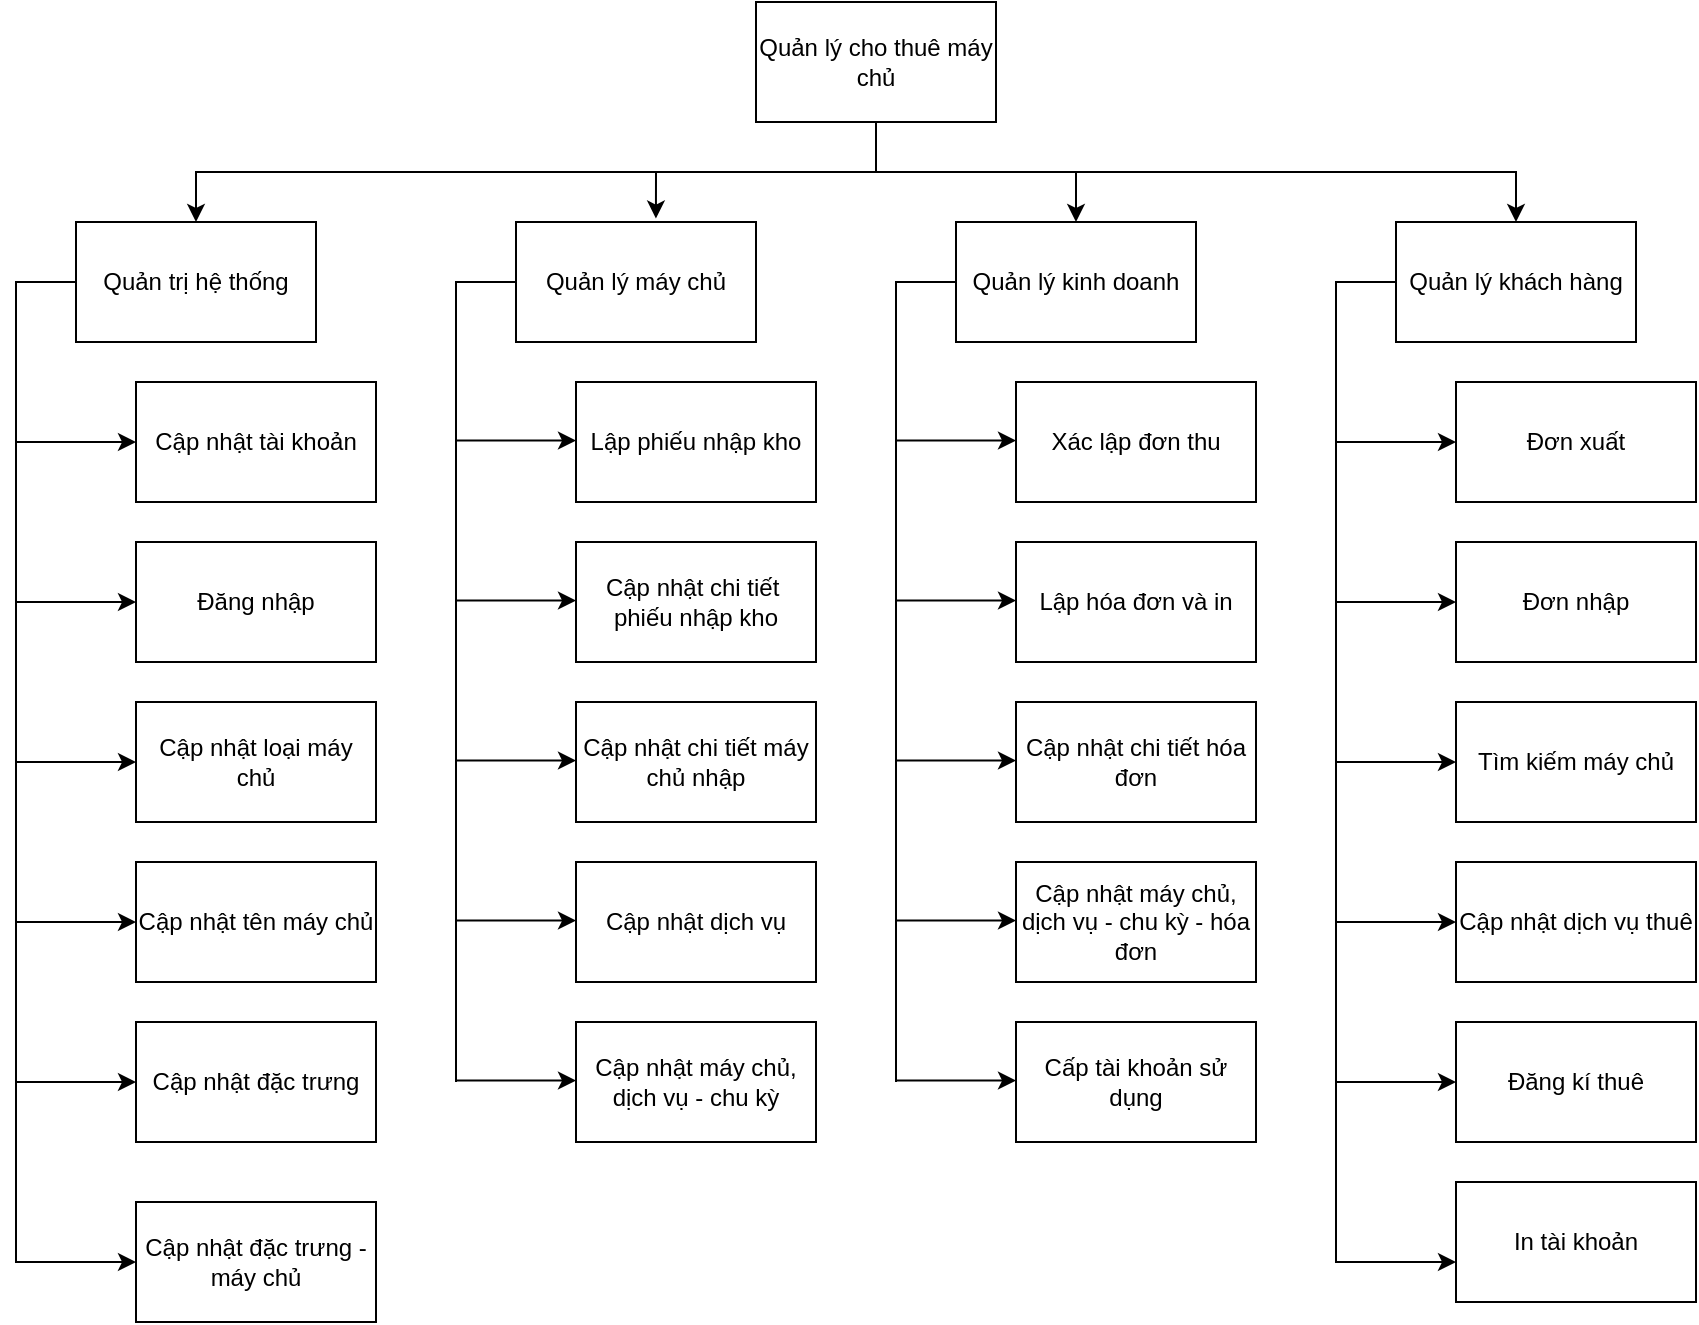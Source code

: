 <mxfile version="22.0.0" type="github">
  <diagram name="Page-1" id="_L53pu-eKjSUzyPY_FYC">
    <mxGraphModel dx="1012" dy="494" grid="1" gridSize="10" guides="1" tooltips="1" connect="1" arrows="1" fold="1" page="1" pageScale="1" pageWidth="850" pageHeight="1100" math="0" shadow="0">
      <root>
        <mxCell id="0" />
        <mxCell id="1" parent="0" />
        <mxCell id="0lqGQbvRG_3BoC6F8_CW-32" style="edgeStyle=orthogonalEdgeStyle;rounded=0;orthogonalLoop=1;jettySize=auto;html=1;entryX=0.5;entryY=0;entryDx=0;entryDy=0;" parent="1" source="0lqGQbvRG_3BoC6F8_CW-1" target="0lqGQbvRG_3BoC6F8_CW-16" edge="1">
          <mxGeometry relative="1" as="geometry" />
        </mxCell>
        <mxCell id="0lqGQbvRG_3BoC6F8_CW-34" style="edgeStyle=orthogonalEdgeStyle;rounded=0;orthogonalLoop=1;jettySize=auto;html=1;exitX=0.5;exitY=1;exitDx=0;exitDy=0;" parent="1" source="0lqGQbvRG_3BoC6F8_CW-1" target="0lqGQbvRG_3BoC6F8_CW-18" edge="1">
          <mxGeometry relative="1" as="geometry" />
        </mxCell>
        <mxCell id="0lqGQbvRG_3BoC6F8_CW-39" style="edgeStyle=orthogonalEdgeStyle;rounded=0;orthogonalLoop=1;jettySize=auto;html=1;exitX=0.5;exitY=1;exitDx=0;exitDy=0;" parent="1" source="0lqGQbvRG_3BoC6F8_CW-1" target="0lqGQbvRG_3BoC6F8_CW-2" edge="1">
          <mxGeometry relative="1" as="geometry" />
        </mxCell>
        <mxCell id="0lqGQbvRG_3BoC6F8_CW-1" value="Quản lý cho thuê máy chủ" style="rounded=0;whiteSpace=wrap;html=1;" parent="1" vertex="1">
          <mxGeometry x="380" y="490" width="120" height="60" as="geometry" />
        </mxCell>
        <mxCell id="0lqGQbvRG_3BoC6F8_CW-40" style="edgeStyle=orthogonalEdgeStyle;rounded=0;orthogonalLoop=1;jettySize=auto;html=1;entryX=0;entryY=0.5;entryDx=0;entryDy=0;" parent="1" source="0lqGQbvRG_3BoC6F8_CW-2" target="0lqGQbvRG_3BoC6F8_CW-8" edge="1">
          <mxGeometry relative="1" as="geometry">
            <mxPoint x="20" y="1110" as="targetPoint" />
            <Array as="points">
              <mxPoint x="10" y="630" />
              <mxPoint x="10" y="1120" />
            </Array>
          </mxGeometry>
        </mxCell>
        <mxCell id="0lqGQbvRG_3BoC6F8_CW-2" value="Quản trị hệ thống" style="rounded=0;whiteSpace=wrap;html=1;" parent="1" vertex="1">
          <mxGeometry x="40" y="600" width="120" height="60" as="geometry" />
        </mxCell>
        <mxCell id="0lqGQbvRG_3BoC6F8_CW-3" value="Cập nhật tài khoản" style="rounded=0;whiteSpace=wrap;html=1;" parent="1" vertex="1">
          <mxGeometry x="70" y="680" width="120" height="60" as="geometry" />
        </mxCell>
        <mxCell id="0lqGQbvRG_3BoC6F8_CW-4" value="Đăng nhập" style="rounded=0;whiteSpace=wrap;html=1;" parent="1" vertex="1">
          <mxGeometry x="70" y="760" width="120" height="60" as="geometry" />
        </mxCell>
        <mxCell id="0lqGQbvRG_3BoC6F8_CW-5" value="Cập nhật loại máy chủ" style="rounded=0;whiteSpace=wrap;html=1;" parent="1" vertex="1">
          <mxGeometry x="70" y="840" width="120" height="60" as="geometry" />
        </mxCell>
        <mxCell id="0lqGQbvRG_3BoC6F8_CW-6" value="Cập nhật tên máy chủ" style="rounded=0;whiteSpace=wrap;html=1;" parent="1" vertex="1">
          <mxGeometry x="70" y="920" width="120" height="60" as="geometry" />
        </mxCell>
        <mxCell id="0lqGQbvRG_3BoC6F8_CW-7" value="Cập nhật đặc trưng" style="rounded=0;whiteSpace=wrap;html=1;" parent="1" vertex="1">
          <mxGeometry x="70" y="1000" width="120" height="60" as="geometry" />
        </mxCell>
        <mxCell id="0lqGQbvRG_3BoC6F8_CW-8" value="Cập nhật đặc trưng - máy chủ" style="rounded=0;whiteSpace=wrap;html=1;" parent="1" vertex="1">
          <mxGeometry x="70" y="1090" width="120" height="60" as="geometry" />
        </mxCell>
        <mxCell id="0lqGQbvRG_3BoC6F8_CW-9" value="Quản lý máy chủ" style="rounded=0;whiteSpace=wrap;html=1;" parent="1" vertex="1">
          <mxGeometry x="260" y="600" width="120" height="60" as="geometry" />
        </mxCell>
        <mxCell id="0lqGQbvRG_3BoC6F8_CW-10" value="Lập phiếu nhập kho" style="rounded=0;whiteSpace=wrap;html=1;" parent="1" vertex="1">
          <mxGeometry x="290" y="680" width="120" height="60" as="geometry" />
        </mxCell>
        <mxCell id="0lqGQbvRG_3BoC6F8_CW-11" value="Cập nhật chi tiết&amp;nbsp; phiếu nhập kho" style="rounded=0;whiteSpace=wrap;html=1;" parent="1" vertex="1">
          <mxGeometry x="290" y="760" width="120" height="60" as="geometry" />
        </mxCell>
        <mxCell id="0lqGQbvRG_3BoC6F8_CW-12" value="Cập nhật chi tiết máy chủ nhập" style="rounded=0;whiteSpace=wrap;html=1;" parent="1" vertex="1">
          <mxGeometry x="290" y="840" width="120" height="60" as="geometry" />
        </mxCell>
        <mxCell id="0lqGQbvRG_3BoC6F8_CW-13" value="Cập nhật dịch vụ" style="rounded=0;whiteSpace=wrap;html=1;" parent="1" vertex="1">
          <mxGeometry x="290" y="920" width="120" height="60" as="geometry" />
        </mxCell>
        <mxCell id="0lqGQbvRG_3BoC6F8_CW-14" value="Cập nhật máy chủ, dịch vụ - chu kỳ" style="rounded=0;whiteSpace=wrap;html=1;" parent="1" vertex="1">
          <mxGeometry x="290" y="1000" width="120" height="60" as="geometry" />
        </mxCell>
        <mxCell id="0lqGQbvRG_3BoC6F8_CW-16" value="Quản lý kinh doanh" style="rounded=0;whiteSpace=wrap;html=1;" parent="1" vertex="1">
          <mxGeometry x="480" y="600" width="120" height="60" as="geometry" />
        </mxCell>
        <mxCell id="0lqGQbvRG_3BoC6F8_CW-17" value="Xác lập đơn thu" style="rounded=0;whiteSpace=wrap;html=1;" parent="1" vertex="1">
          <mxGeometry x="510" y="680" width="120" height="60" as="geometry" />
        </mxCell>
        <mxCell id="0lqGQbvRG_3BoC6F8_CW-18" value="Quản lý khách hàng" style="rounded=0;whiteSpace=wrap;html=1;" parent="1" vertex="1">
          <mxGeometry x="700" y="600" width="120" height="60" as="geometry" />
        </mxCell>
        <mxCell id="0lqGQbvRG_3BoC6F8_CW-19" value="Đơn xuất" style="rounded=0;whiteSpace=wrap;html=1;" parent="1" vertex="1">
          <mxGeometry x="730" y="680" width="120" height="60" as="geometry" />
        </mxCell>
        <mxCell id="0lqGQbvRG_3BoC6F8_CW-20" value="Đơn nhập" style="rounded=0;whiteSpace=wrap;html=1;" parent="1" vertex="1">
          <mxGeometry x="730" y="760" width="120" height="60" as="geometry" />
        </mxCell>
        <mxCell id="0lqGQbvRG_3BoC6F8_CW-21" value="Tìm kiếm máy chủ" style="rounded=0;whiteSpace=wrap;html=1;" parent="1" vertex="1">
          <mxGeometry x="730" y="840" width="120" height="60" as="geometry" />
        </mxCell>
        <mxCell id="0lqGQbvRG_3BoC6F8_CW-22" value="Cập nhật dịch vụ thuê" style="rounded=0;whiteSpace=wrap;html=1;" parent="1" vertex="1">
          <mxGeometry x="730" y="920" width="120" height="60" as="geometry" />
        </mxCell>
        <mxCell id="0lqGQbvRG_3BoC6F8_CW-23" value="Đăng kí thuê" style="rounded=0;whiteSpace=wrap;html=1;" parent="1" vertex="1">
          <mxGeometry x="730" y="1000" width="120" height="60" as="geometry" />
        </mxCell>
        <mxCell id="0lqGQbvRG_3BoC6F8_CW-24" value="In tài khoản" style="rounded=0;whiteSpace=wrap;html=1;" parent="1" vertex="1">
          <mxGeometry x="730" y="1080" width="120" height="60" as="geometry" />
        </mxCell>
        <mxCell id="0lqGQbvRG_3BoC6F8_CW-25" value="Lập hóa đơn và in" style="rounded=0;whiteSpace=wrap;html=1;" parent="1" vertex="1">
          <mxGeometry x="510" y="760" width="120" height="60" as="geometry" />
        </mxCell>
        <mxCell id="0lqGQbvRG_3BoC6F8_CW-26" value="Cập nhật chi tiết hóa đơn" style="rounded=0;whiteSpace=wrap;html=1;" parent="1" vertex="1">
          <mxGeometry x="510" y="840" width="120" height="60" as="geometry" />
        </mxCell>
        <mxCell id="0lqGQbvRG_3BoC6F8_CW-27" value="Cập nhật máy chủ, dịch vụ - chu kỳ - hóa đơn" style="rounded=0;whiteSpace=wrap;html=1;" parent="1" vertex="1">
          <mxGeometry x="510" y="920" width="120" height="60" as="geometry" />
        </mxCell>
        <mxCell id="0lqGQbvRG_3BoC6F8_CW-28" value="Cấp tài khoản sử dụng" style="rounded=0;whiteSpace=wrap;html=1;" parent="1" vertex="1">
          <mxGeometry x="510" y="1000" width="120" height="60" as="geometry" />
        </mxCell>
        <mxCell id="0lqGQbvRG_3BoC6F8_CW-30" style="edgeStyle=orthogonalEdgeStyle;rounded=0;orthogonalLoop=1;jettySize=auto;html=1;entryX=0.583;entryY=-0.029;entryDx=0;entryDy=0;entryPerimeter=0;" parent="1" source="0lqGQbvRG_3BoC6F8_CW-1" target="0lqGQbvRG_3BoC6F8_CW-9" edge="1">
          <mxGeometry relative="1" as="geometry" />
        </mxCell>
        <mxCell id="0lqGQbvRG_3BoC6F8_CW-42" value="" style="endArrow=classic;html=1;rounded=0;entryX=0;entryY=0.5;entryDx=0;entryDy=0;" parent="1" target="0lqGQbvRG_3BoC6F8_CW-3" edge="1">
          <mxGeometry width="50" height="50" relative="1" as="geometry">
            <mxPoint x="10" y="710" as="sourcePoint" />
            <mxPoint x="60" y="690" as="targetPoint" />
          </mxGeometry>
        </mxCell>
        <mxCell id="0lqGQbvRG_3BoC6F8_CW-43" value="" style="endArrow=classic;html=1;rounded=0;" parent="1" edge="1">
          <mxGeometry width="50" height="50" relative="1" as="geometry">
            <mxPoint x="10" y="790" as="sourcePoint" />
            <mxPoint x="70" y="790" as="targetPoint" />
          </mxGeometry>
        </mxCell>
        <mxCell id="0lqGQbvRG_3BoC6F8_CW-44" value="" style="endArrow=classic;html=1;rounded=0;entryX=0;entryY=0.5;entryDx=0;entryDy=0;" parent="1" target="0lqGQbvRG_3BoC6F8_CW-5" edge="1">
          <mxGeometry width="50" height="50" relative="1" as="geometry">
            <mxPoint x="10" y="870" as="sourcePoint" />
            <mxPoint x="80" y="800" as="targetPoint" />
          </mxGeometry>
        </mxCell>
        <mxCell id="0lqGQbvRG_3BoC6F8_CW-45" value="" style="endArrow=classic;html=1;rounded=0;entryX=0;entryY=0.5;entryDx=0;entryDy=0;" parent="1" target="0lqGQbvRG_3BoC6F8_CW-6" edge="1">
          <mxGeometry width="50" height="50" relative="1" as="geometry">
            <mxPoint x="10" y="950" as="sourcePoint" />
            <mxPoint x="60" y="920" as="targetPoint" />
          </mxGeometry>
        </mxCell>
        <mxCell id="0lqGQbvRG_3BoC6F8_CW-46" value="" style="endArrow=classic;html=1;rounded=0;" parent="1" edge="1">
          <mxGeometry width="50" height="50" relative="1" as="geometry">
            <mxPoint x="10" y="1030" as="sourcePoint" />
            <mxPoint x="70" y="1030" as="targetPoint" />
          </mxGeometry>
        </mxCell>
        <mxCell id="0lqGQbvRG_3BoC6F8_CW-47" value="" style="endArrow=classic;html=1;rounded=0;entryX=0;entryY=0.5;entryDx=0;entryDy=0;" parent="1" edge="1">
          <mxGeometry width="50" height="50" relative="1" as="geometry">
            <mxPoint x="230" y="709.29" as="sourcePoint" />
            <mxPoint x="290" y="709.29" as="targetPoint" />
          </mxGeometry>
        </mxCell>
        <mxCell id="0lqGQbvRG_3BoC6F8_CW-48" value="" style="endArrow=classic;html=1;rounded=0;" parent="1" edge="1">
          <mxGeometry width="50" height="50" relative="1" as="geometry">
            <mxPoint x="230" y="789.29" as="sourcePoint" />
            <mxPoint x="290" y="789.29" as="targetPoint" />
          </mxGeometry>
        </mxCell>
        <mxCell id="0lqGQbvRG_3BoC6F8_CW-49" value="" style="endArrow=classic;html=1;rounded=0;entryX=0;entryY=0.5;entryDx=0;entryDy=0;" parent="1" edge="1">
          <mxGeometry width="50" height="50" relative="1" as="geometry">
            <mxPoint x="230" y="869.29" as="sourcePoint" />
            <mxPoint x="290" y="869.29" as="targetPoint" />
          </mxGeometry>
        </mxCell>
        <mxCell id="0lqGQbvRG_3BoC6F8_CW-50" value="" style="endArrow=classic;html=1;rounded=0;entryX=0;entryY=0.5;entryDx=0;entryDy=0;" parent="1" edge="1">
          <mxGeometry width="50" height="50" relative="1" as="geometry">
            <mxPoint x="230" y="949.29" as="sourcePoint" />
            <mxPoint x="290" y="949.29" as="targetPoint" />
          </mxGeometry>
        </mxCell>
        <mxCell id="0lqGQbvRG_3BoC6F8_CW-51" value="" style="endArrow=classic;html=1;rounded=0;" parent="1" edge="1">
          <mxGeometry width="50" height="50" relative="1" as="geometry">
            <mxPoint x="230" y="1029.29" as="sourcePoint" />
            <mxPoint x="290" y="1029.29" as="targetPoint" />
          </mxGeometry>
        </mxCell>
        <mxCell id="0lqGQbvRG_3BoC6F8_CW-55" value="" style="endArrow=none;html=1;rounded=0;" parent="1" edge="1">
          <mxGeometry width="50" height="50" relative="1" as="geometry">
            <mxPoint x="230" y="1030" as="sourcePoint" />
            <mxPoint x="260" y="630" as="targetPoint" />
            <Array as="points">
              <mxPoint x="230" y="630" />
            </Array>
          </mxGeometry>
        </mxCell>
        <mxCell id="0lqGQbvRG_3BoC6F8_CW-62" value="" style="endArrow=classic;html=1;rounded=0;entryX=0;entryY=0.5;entryDx=0;entryDy=0;" parent="1" edge="1">
          <mxGeometry width="50" height="50" relative="1" as="geometry">
            <mxPoint x="450" y="709.29" as="sourcePoint" />
            <mxPoint x="510" y="709.29" as="targetPoint" />
          </mxGeometry>
        </mxCell>
        <mxCell id="0lqGQbvRG_3BoC6F8_CW-63" value="" style="endArrow=classic;html=1;rounded=0;" parent="1" edge="1">
          <mxGeometry width="50" height="50" relative="1" as="geometry">
            <mxPoint x="450" y="789.29" as="sourcePoint" />
            <mxPoint x="510" y="789.29" as="targetPoint" />
          </mxGeometry>
        </mxCell>
        <mxCell id="0lqGQbvRG_3BoC6F8_CW-64" value="" style="endArrow=classic;html=1;rounded=0;entryX=0;entryY=0.5;entryDx=0;entryDy=0;" parent="1" edge="1">
          <mxGeometry width="50" height="50" relative="1" as="geometry">
            <mxPoint x="450" y="869.29" as="sourcePoint" />
            <mxPoint x="510" y="869.29" as="targetPoint" />
          </mxGeometry>
        </mxCell>
        <mxCell id="0lqGQbvRG_3BoC6F8_CW-65" value="" style="endArrow=classic;html=1;rounded=0;entryX=0;entryY=0.5;entryDx=0;entryDy=0;" parent="1" edge="1">
          <mxGeometry width="50" height="50" relative="1" as="geometry">
            <mxPoint x="450" y="949.29" as="sourcePoint" />
            <mxPoint x="510" y="949.29" as="targetPoint" />
          </mxGeometry>
        </mxCell>
        <mxCell id="0lqGQbvRG_3BoC6F8_CW-66" value="" style="endArrow=classic;html=1;rounded=0;" parent="1" edge="1">
          <mxGeometry width="50" height="50" relative="1" as="geometry">
            <mxPoint x="450" y="1029.29" as="sourcePoint" />
            <mxPoint x="510" y="1029.29" as="targetPoint" />
          </mxGeometry>
        </mxCell>
        <mxCell id="0lqGQbvRG_3BoC6F8_CW-67" value="" style="endArrow=none;html=1;rounded=0;" parent="1" edge="1">
          <mxGeometry width="50" height="50" relative="1" as="geometry">
            <mxPoint x="450" y="1030" as="sourcePoint" />
            <mxPoint x="480" y="630" as="targetPoint" />
            <Array as="points">
              <mxPoint x="450" y="630" />
            </Array>
          </mxGeometry>
        </mxCell>
        <mxCell id="0lqGQbvRG_3BoC6F8_CW-68" style="edgeStyle=orthogonalEdgeStyle;rounded=0;orthogonalLoop=1;jettySize=auto;html=1;entryX=0;entryY=0.5;entryDx=0;entryDy=0;" parent="1" edge="1">
          <mxGeometry relative="1" as="geometry">
            <mxPoint x="730" y="1120" as="targetPoint" />
            <mxPoint x="700" y="630" as="sourcePoint" />
            <Array as="points">
              <mxPoint x="670" y="630" />
              <mxPoint x="670" y="1120" />
            </Array>
          </mxGeometry>
        </mxCell>
        <mxCell id="0lqGQbvRG_3BoC6F8_CW-69" value="" style="endArrow=classic;html=1;rounded=0;entryX=0;entryY=0.5;entryDx=0;entryDy=0;" parent="1" edge="1">
          <mxGeometry width="50" height="50" relative="1" as="geometry">
            <mxPoint x="670" y="710" as="sourcePoint" />
            <mxPoint x="730" y="710" as="targetPoint" />
          </mxGeometry>
        </mxCell>
        <mxCell id="0lqGQbvRG_3BoC6F8_CW-70" value="" style="endArrow=classic;html=1;rounded=0;" parent="1" edge="1">
          <mxGeometry width="50" height="50" relative="1" as="geometry">
            <mxPoint x="670" y="790" as="sourcePoint" />
            <mxPoint x="730" y="790" as="targetPoint" />
          </mxGeometry>
        </mxCell>
        <mxCell id="0lqGQbvRG_3BoC6F8_CW-71" value="" style="endArrow=classic;html=1;rounded=0;entryX=0;entryY=0.5;entryDx=0;entryDy=0;" parent="1" edge="1">
          <mxGeometry width="50" height="50" relative="1" as="geometry">
            <mxPoint x="670" y="870" as="sourcePoint" />
            <mxPoint x="730" y="870" as="targetPoint" />
          </mxGeometry>
        </mxCell>
        <mxCell id="0lqGQbvRG_3BoC6F8_CW-72" value="" style="endArrow=classic;html=1;rounded=0;entryX=0;entryY=0.5;entryDx=0;entryDy=0;" parent="1" edge="1">
          <mxGeometry width="50" height="50" relative="1" as="geometry">
            <mxPoint x="670" y="950" as="sourcePoint" />
            <mxPoint x="730" y="950" as="targetPoint" />
          </mxGeometry>
        </mxCell>
        <mxCell id="0lqGQbvRG_3BoC6F8_CW-73" value="" style="endArrow=classic;html=1;rounded=0;" parent="1" edge="1">
          <mxGeometry width="50" height="50" relative="1" as="geometry">
            <mxPoint x="670" y="1030" as="sourcePoint" />
            <mxPoint x="730" y="1030" as="targetPoint" />
          </mxGeometry>
        </mxCell>
      </root>
    </mxGraphModel>
  </diagram>
</mxfile>
